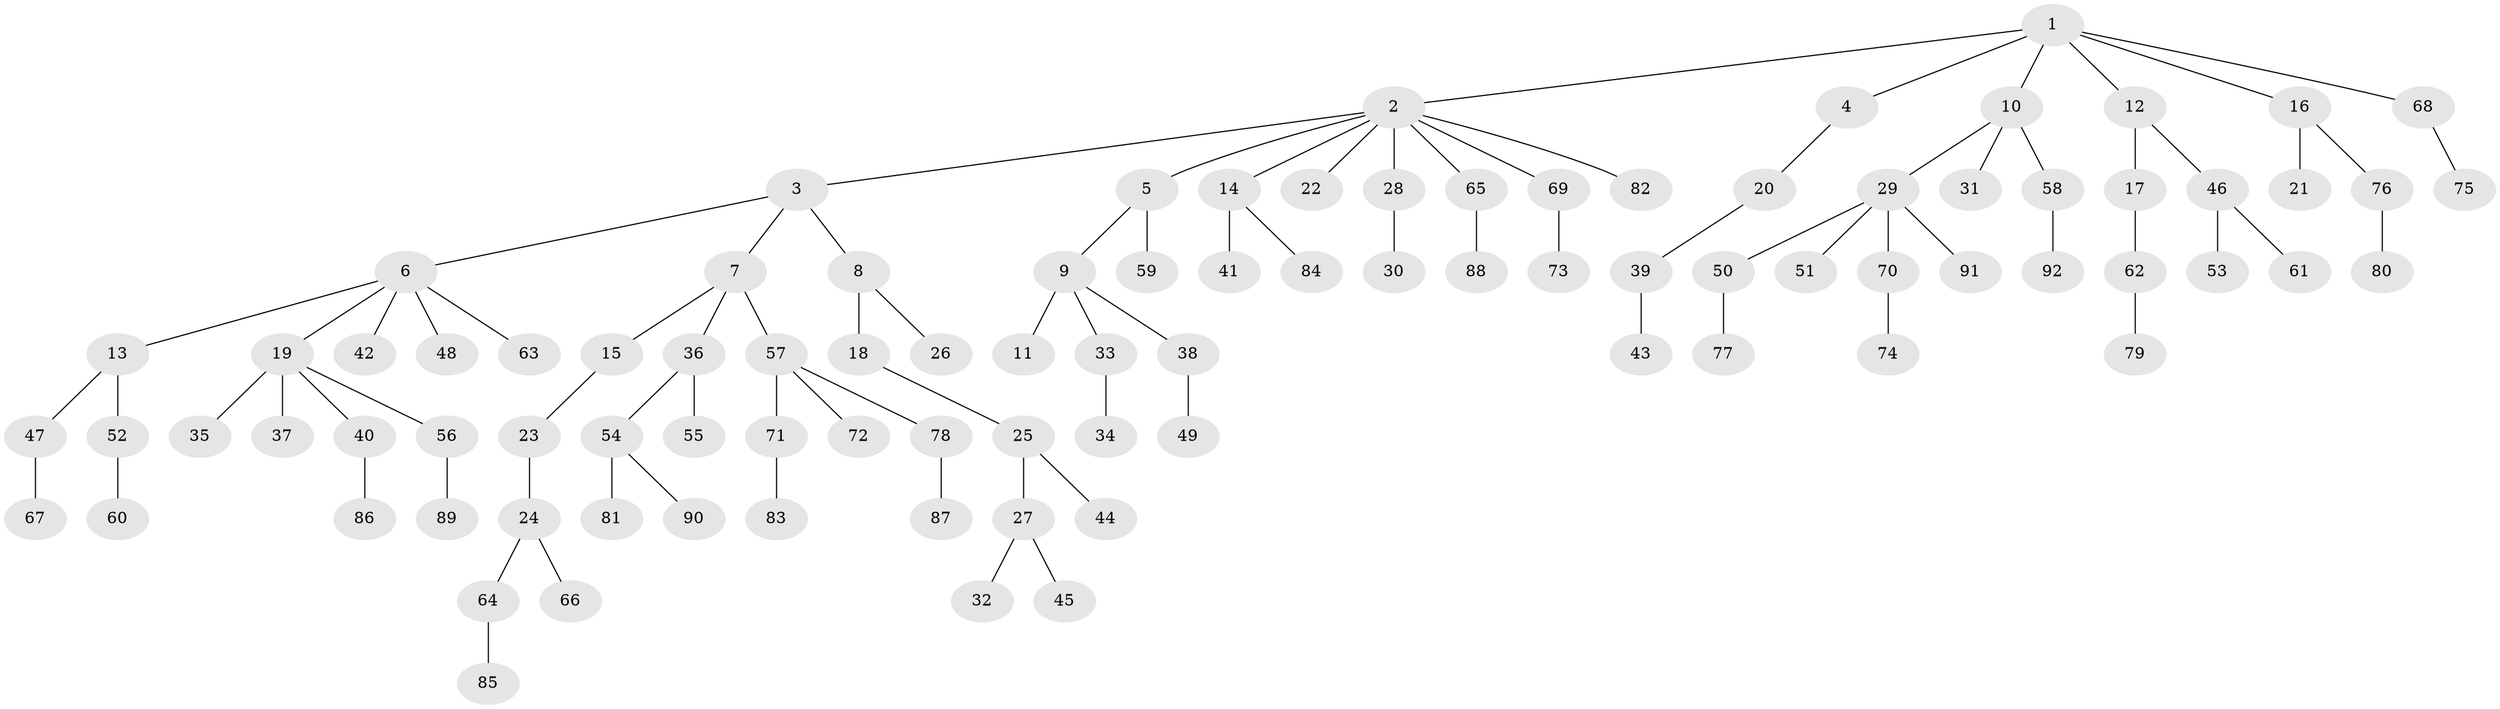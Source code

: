// Generated by graph-tools (version 1.1) at 2025/50/03/09/25 03:50:21]
// undirected, 92 vertices, 91 edges
graph export_dot {
graph [start="1"]
  node [color=gray90,style=filled];
  1;
  2;
  3;
  4;
  5;
  6;
  7;
  8;
  9;
  10;
  11;
  12;
  13;
  14;
  15;
  16;
  17;
  18;
  19;
  20;
  21;
  22;
  23;
  24;
  25;
  26;
  27;
  28;
  29;
  30;
  31;
  32;
  33;
  34;
  35;
  36;
  37;
  38;
  39;
  40;
  41;
  42;
  43;
  44;
  45;
  46;
  47;
  48;
  49;
  50;
  51;
  52;
  53;
  54;
  55;
  56;
  57;
  58;
  59;
  60;
  61;
  62;
  63;
  64;
  65;
  66;
  67;
  68;
  69;
  70;
  71;
  72;
  73;
  74;
  75;
  76;
  77;
  78;
  79;
  80;
  81;
  82;
  83;
  84;
  85;
  86;
  87;
  88;
  89;
  90;
  91;
  92;
  1 -- 2;
  1 -- 4;
  1 -- 10;
  1 -- 12;
  1 -- 16;
  1 -- 68;
  2 -- 3;
  2 -- 5;
  2 -- 14;
  2 -- 22;
  2 -- 28;
  2 -- 65;
  2 -- 69;
  2 -- 82;
  3 -- 6;
  3 -- 7;
  3 -- 8;
  4 -- 20;
  5 -- 9;
  5 -- 59;
  6 -- 13;
  6 -- 19;
  6 -- 42;
  6 -- 48;
  6 -- 63;
  7 -- 15;
  7 -- 36;
  7 -- 57;
  8 -- 18;
  8 -- 26;
  9 -- 11;
  9 -- 33;
  9 -- 38;
  10 -- 29;
  10 -- 31;
  10 -- 58;
  12 -- 17;
  12 -- 46;
  13 -- 47;
  13 -- 52;
  14 -- 41;
  14 -- 84;
  15 -- 23;
  16 -- 21;
  16 -- 76;
  17 -- 62;
  18 -- 25;
  19 -- 35;
  19 -- 37;
  19 -- 40;
  19 -- 56;
  20 -- 39;
  23 -- 24;
  24 -- 64;
  24 -- 66;
  25 -- 27;
  25 -- 44;
  27 -- 32;
  27 -- 45;
  28 -- 30;
  29 -- 50;
  29 -- 51;
  29 -- 70;
  29 -- 91;
  33 -- 34;
  36 -- 54;
  36 -- 55;
  38 -- 49;
  39 -- 43;
  40 -- 86;
  46 -- 53;
  46 -- 61;
  47 -- 67;
  50 -- 77;
  52 -- 60;
  54 -- 81;
  54 -- 90;
  56 -- 89;
  57 -- 71;
  57 -- 72;
  57 -- 78;
  58 -- 92;
  62 -- 79;
  64 -- 85;
  65 -- 88;
  68 -- 75;
  69 -- 73;
  70 -- 74;
  71 -- 83;
  76 -- 80;
  78 -- 87;
}
